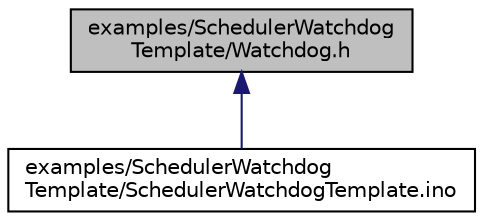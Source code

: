 digraph "examples/SchedulerWatchdogTemplate/Watchdog.h"
{
  edge [fontname="Helvetica",fontsize="10",labelfontname="Helvetica",labelfontsize="10"];
  node [fontname="Helvetica",fontsize="10",shape=record];
  Node1 [label="examples/SchedulerWatchdog\lTemplate/Watchdog.h",height=0.2,width=0.4,color="black", fillcolor="grey75", style="filled", fontcolor="black"];
  Node1 -> Node2 [dir="back",color="midnightblue",fontsize="10",style="solid",fontname="Helvetica"];
  Node2 [label="examples/SchedulerWatchdog\lTemplate/SchedulerWatchdogTemplate.ino",height=0.2,width=0.4,color="black", fillcolor="white", style="filled",URL="$de/d33/SchedulerWatchdogTemplate_8ino.html"];
}
